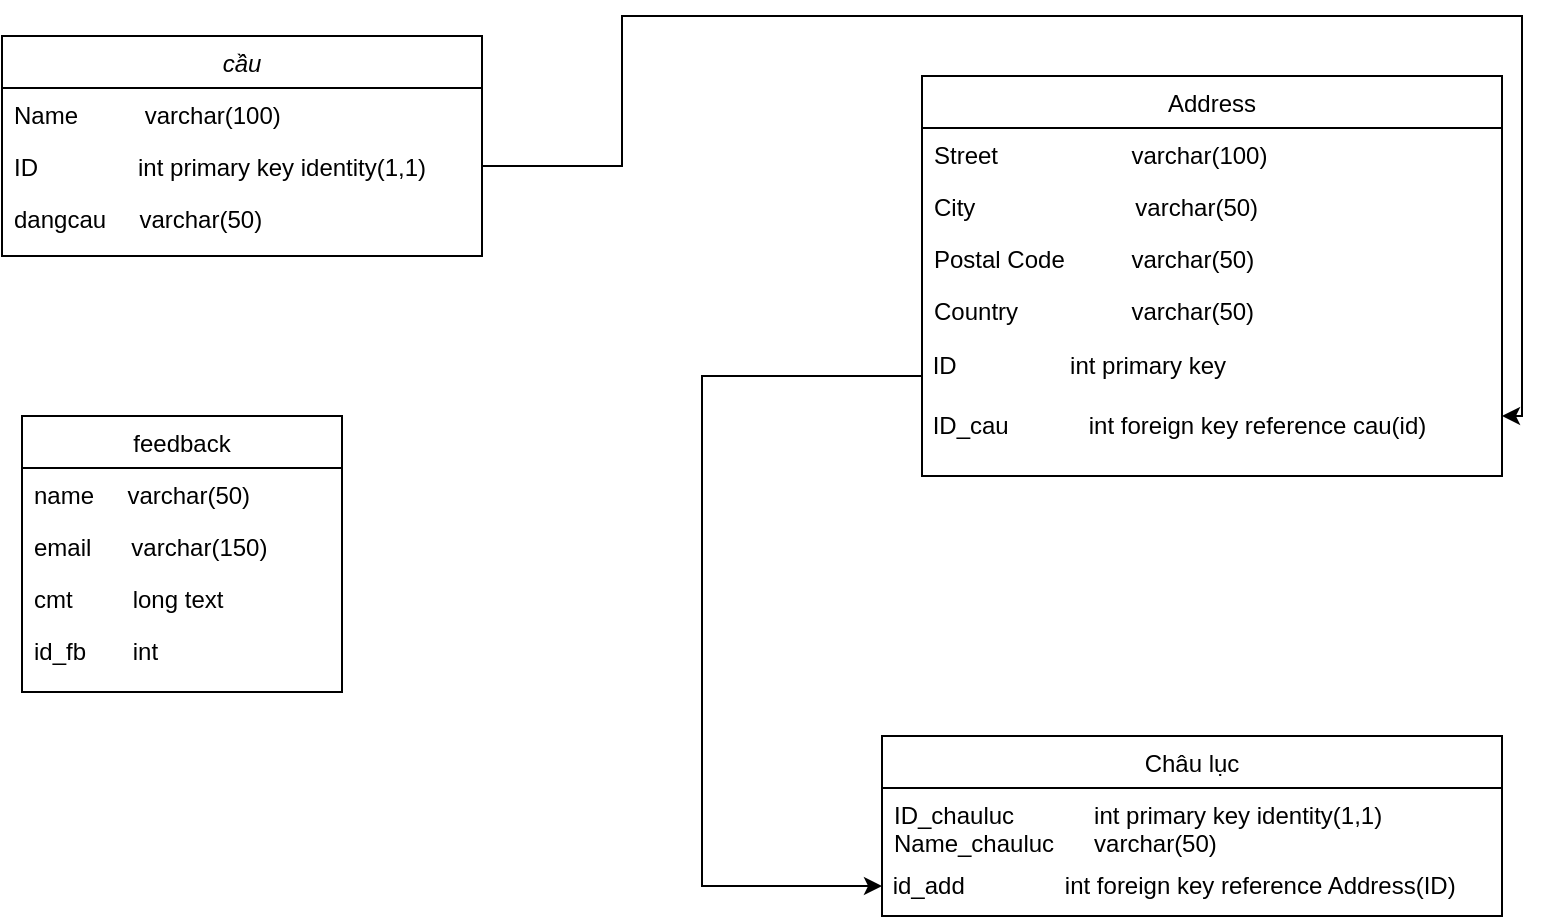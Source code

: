 <mxfile version="20.7.4" type="device"><diagram id="C5RBs43oDa-KdzZeNtuy" name="Page-1"><mxGraphModel dx="1387" dy="756" grid="1" gridSize="10" guides="1" tooltips="1" connect="1" arrows="1" fold="1" page="1" pageScale="1" pageWidth="827" pageHeight="1169" math="0" shadow="0"><root><mxCell id="WIyWlLk6GJQsqaUBKTNV-0"/><mxCell id="WIyWlLk6GJQsqaUBKTNV-1" parent="WIyWlLk6GJQsqaUBKTNV-0"/><mxCell id="zkfFHV4jXpPFQw0GAbJ--0" value="cầu&#10;&#10;" style="swimlane;fontStyle=2;align=center;verticalAlign=top;childLayout=stackLayout;horizontal=1;startSize=26;horizontalStack=0;resizeParent=1;resizeLast=0;collapsible=1;marginBottom=0;rounded=0;shadow=0;strokeWidth=1;" parent="WIyWlLk6GJQsqaUBKTNV-1" vertex="1"><mxGeometry x="50" y="90" width="240" height="110" as="geometry"><mxRectangle x="230" y="140" width="160" height="26" as="alternateBounds"/></mxGeometry></mxCell><mxCell id="zkfFHV4jXpPFQw0GAbJ--1" value="Name          varchar(100)&#10;" style="text;align=left;verticalAlign=top;spacingLeft=4;spacingRight=4;overflow=hidden;rotatable=0;points=[[0,0.5],[1,0.5]];portConstraint=eastwest;" parent="zkfFHV4jXpPFQw0GAbJ--0" vertex="1"><mxGeometry y="26" width="240" height="26" as="geometry"/></mxCell><mxCell id="zkfFHV4jXpPFQw0GAbJ--2" value="ID               int primary key identity(1,1)" style="text;align=left;verticalAlign=top;spacingLeft=4;spacingRight=4;overflow=hidden;rotatable=0;points=[[0,0.5],[1,0.5]];portConstraint=eastwest;rounded=0;shadow=0;html=0;" parent="zkfFHV4jXpPFQw0GAbJ--0" vertex="1"><mxGeometry y="52" width="240" height="26" as="geometry"/></mxCell><mxCell id="zkfFHV4jXpPFQw0GAbJ--8" value="dangcau     varchar(50)" style="text;align=left;verticalAlign=top;spacingLeft=4;spacingRight=4;overflow=hidden;rotatable=0;points=[[0,0.5],[1,0.5]];portConstraint=eastwest;rounded=0;shadow=0;html=0;" parent="zkfFHV4jXpPFQw0GAbJ--0" vertex="1"><mxGeometry y="78" width="240" height="26" as="geometry"/></mxCell><mxCell id="zkfFHV4jXpPFQw0GAbJ--13" value="Châu lục" style="swimlane;fontStyle=0;align=center;verticalAlign=top;childLayout=stackLayout;horizontal=1;startSize=26;horizontalStack=0;resizeParent=1;resizeLast=0;collapsible=1;marginBottom=0;rounded=0;shadow=0;strokeWidth=1;" parent="WIyWlLk6GJQsqaUBKTNV-1" vertex="1"><mxGeometry x="490" y="440" width="310" height="90" as="geometry"><mxRectangle x="340" y="380" width="170" height="26" as="alternateBounds"/></mxGeometry></mxCell><mxCell id="zkfFHV4jXpPFQw0GAbJ--14" value="ID_chauluc            int primary key identity(1,1)&#10;Name_chauluc      varchar(50)" style="text;align=left;verticalAlign=top;spacingLeft=4;spacingRight=4;overflow=hidden;rotatable=0;points=[[0,0.5],[1,0.5]];portConstraint=eastwest;" parent="zkfFHV4jXpPFQw0GAbJ--13" vertex="1"><mxGeometry y="26" width="310" height="34" as="geometry"/></mxCell><mxCell id="cczwJO5PD6T4MEgW5Ji0-33" value="&amp;nbsp;id_add&amp;nbsp;&lt;span style=&quot;&quot;&gt; &lt;/span&gt;&lt;span style=&quot;&quot;&gt; &lt;/span&gt;&amp;nbsp; &amp;nbsp;&amp;nbsp;&lt;span style=&quot;border-color: var(--border-color);&quot;&gt; &lt;span style=&quot;white-space: pre;&quot;&gt; &lt;/span&gt;&amp;nbsp; &amp;nbsp; &amp;nbsp; &amp;nbsp;&lt;/span&gt;int foreign key reference Address(ID)" style="text;html=1;strokeColor=none;fillColor=none;align=left;verticalAlign=middle;whiteSpace=wrap;rounded=0;" parent="zkfFHV4jXpPFQw0GAbJ--13" vertex="1"><mxGeometry y="60" width="310" height="30" as="geometry"/></mxCell><mxCell id="zkfFHV4jXpPFQw0GAbJ--17" value="Address" style="swimlane;fontStyle=0;align=center;verticalAlign=top;childLayout=stackLayout;horizontal=1;startSize=26;horizontalStack=0;resizeParent=1;resizeLast=0;collapsible=1;marginBottom=0;rounded=0;shadow=0;strokeWidth=1;" parent="WIyWlLk6GJQsqaUBKTNV-1" vertex="1"><mxGeometry x="510" y="110" width="290" height="200" as="geometry"><mxRectangle x="550" y="140" width="160" height="26" as="alternateBounds"/></mxGeometry></mxCell><mxCell id="zkfFHV4jXpPFQw0GAbJ--18" value="Street                    varchar(100)" style="text;align=left;verticalAlign=top;spacingLeft=4;spacingRight=4;overflow=hidden;rotatable=0;points=[[0,0.5],[1,0.5]];portConstraint=eastwest;" parent="zkfFHV4jXpPFQw0GAbJ--17" vertex="1"><mxGeometry y="26" width="290" height="26" as="geometry"/></mxCell><mxCell id="zkfFHV4jXpPFQw0GAbJ--19" value="City                        varchar(50)" style="text;align=left;verticalAlign=top;spacingLeft=4;spacingRight=4;overflow=hidden;rotatable=0;points=[[0,0.5],[1,0.5]];portConstraint=eastwest;rounded=0;shadow=0;html=0;" parent="zkfFHV4jXpPFQw0GAbJ--17" vertex="1"><mxGeometry y="52" width="290" height="26" as="geometry"/></mxCell><mxCell id="zkfFHV4jXpPFQw0GAbJ--21" value="Postal Code          varchar(50)" style="text;align=left;verticalAlign=top;spacingLeft=4;spacingRight=4;overflow=hidden;rotatable=0;points=[[0,0.5],[1,0.5]];portConstraint=eastwest;rounded=0;shadow=0;html=0;" parent="zkfFHV4jXpPFQw0GAbJ--17" vertex="1"><mxGeometry y="78" width="290" height="26" as="geometry"/></mxCell><mxCell id="zkfFHV4jXpPFQw0GAbJ--22" value="Country                 varchar(50)" style="text;align=left;verticalAlign=top;spacingLeft=4;spacingRight=4;overflow=hidden;rotatable=0;points=[[0,0.5],[1,0.5]];portConstraint=eastwest;rounded=0;shadow=0;html=0;" parent="zkfFHV4jXpPFQw0GAbJ--17" vertex="1"><mxGeometry y="104" width="290" height="26" as="geometry"/></mxCell><mxCell id="cczwJO5PD6T4MEgW5Ji0-20" value="&amp;nbsp;ID&lt;span style=&quot;white-space: pre;&quot;&gt; &lt;/span&gt;&lt;span style=&quot;white-space: pre;&quot;&gt; &amp;nbsp;&lt;/span&gt;&amp;nbsp; &amp;nbsp; &amp;nbsp; &amp;nbsp; &amp;nbsp; &amp;nbsp; &amp;nbsp; int primary key&amp;nbsp;" style="text;html=1;strokeColor=none;fillColor=none;align=left;verticalAlign=middle;whiteSpace=wrap;rounded=0;" parent="zkfFHV4jXpPFQw0GAbJ--17" vertex="1"><mxGeometry y="130" width="290" height="30" as="geometry"/></mxCell><mxCell id="cczwJO5PD6T4MEgW5Ji0-26" value="&amp;nbsp;ID_cau&amp;nbsp; &amp;nbsp;&lt;span style=&quot;white-space: pre;&quot;&gt; &lt;/span&gt;&lt;span style=&quot;white-space: pre;&quot;&gt; &lt;/span&gt;&amp;nbsp; &amp;nbsp; &amp;nbsp; &amp;nbsp;int foreign key reference cau(id)" style="text;html=1;strokeColor=none;fillColor=none;align=left;verticalAlign=middle;whiteSpace=wrap;rounded=0;" parent="zkfFHV4jXpPFQw0GAbJ--17" vertex="1"><mxGeometry y="160" width="290" height="30" as="geometry"/></mxCell><mxCell id="cczwJO5PD6T4MEgW5Ji0-11" value="feedback&#10;&#10;" style="swimlane;fontStyle=0;align=center;verticalAlign=top;childLayout=stackLayout;horizontal=1;startSize=26;horizontalStack=0;resizeParent=1;resizeLast=0;collapsible=1;marginBottom=0;rounded=0;shadow=0;strokeWidth=1;" parent="WIyWlLk6GJQsqaUBKTNV-1" vertex="1"><mxGeometry x="60" y="280" width="160" height="138" as="geometry"><mxRectangle x="550" y="140" width="160" height="26" as="alternateBounds"/></mxGeometry></mxCell><mxCell id="cczwJO5PD6T4MEgW5Ji0-12" value="name     varchar(50)&#10;" style="text;align=left;verticalAlign=top;spacingLeft=4;spacingRight=4;overflow=hidden;rotatable=0;points=[[0,0.5],[1,0.5]];portConstraint=eastwest;" parent="cczwJO5PD6T4MEgW5Ji0-11" vertex="1"><mxGeometry y="26" width="160" height="26" as="geometry"/></mxCell><mxCell id="cczwJO5PD6T4MEgW5Ji0-13" value="email      varchar(150)" style="text;align=left;verticalAlign=top;spacingLeft=4;spacingRight=4;overflow=hidden;rotatable=0;points=[[0,0.5],[1,0.5]];portConstraint=eastwest;rounded=0;shadow=0;html=0;" parent="cczwJO5PD6T4MEgW5Ji0-11" vertex="1"><mxGeometry y="52" width="160" height="26" as="geometry"/></mxCell><mxCell id="cczwJO5PD6T4MEgW5Ji0-14" value="cmt         long text" style="text;align=left;verticalAlign=top;spacingLeft=4;spacingRight=4;overflow=hidden;rotatable=0;points=[[0,0.5],[1,0.5]];portConstraint=eastwest;rounded=0;shadow=0;html=0;" parent="cczwJO5PD6T4MEgW5Ji0-11" vertex="1"><mxGeometry y="78" width="160" height="26" as="geometry"/></mxCell><mxCell id="cczwJO5PD6T4MEgW5Ji0-15" value="id_fb       int " style="text;align=left;verticalAlign=top;spacingLeft=4;spacingRight=4;overflow=hidden;rotatable=0;points=[[0,0.5],[1,0.5]];portConstraint=eastwest;rounded=0;shadow=0;html=0;" parent="cczwJO5PD6T4MEgW5Ji0-11" vertex="1"><mxGeometry y="104" width="160" height="26" as="geometry"/></mxCell><mxCell id="cczwJO5PD6T4MEgW5Ji0-29" style="edgeStyle=orthogonalEdgeStyle;rounded=0;orthogonalLoop=1;jettySize=auto;html=1;exitX=1;exitY=0.5;exitDx=0;exitDy=0;" parent="WIyWlLk6GJQsqaUBKTNV-1" source="zkfFHV4jXpPFQw0GAbJ--2" target="cczwJO5PD6T4MEgW5Ji0-26" edge="1"><mxGeometry relative="1" as="geometry"><Array as="points"><mxPoint x="360" y="155"/><mxPoint x="360" y="80"/><mxPoint x="810" y="80"/><mxPoint x="810" y="280"/></Array></mxGeometry></mxCell><mxCell id="cczwJO5PD6T4MEgW5Ji0-34" style="edgeStyle=orthogonalEdgeStyle;rounded=0;orthogonalLoop=1;jettySize=auto;html=1;" parent="WIyWlLk6GJQsqaUBKTNV-1" target="cczwJO5PD6T4MEgW5Ji0-33" edge="1"><mxGeometry relative="1" as="geometry"><mxPoint x="510" y="260" as="sourcePoint"/><Array as="points"><mxPoint x="510" y="280"/><mxPoint x="510" y="260"/><mxPoint x="400" y="260"/><mxPoint x="400" y="510"/></Array></mxGeometry></mxCell></root></mxGraphModel></diagram></mxfile>